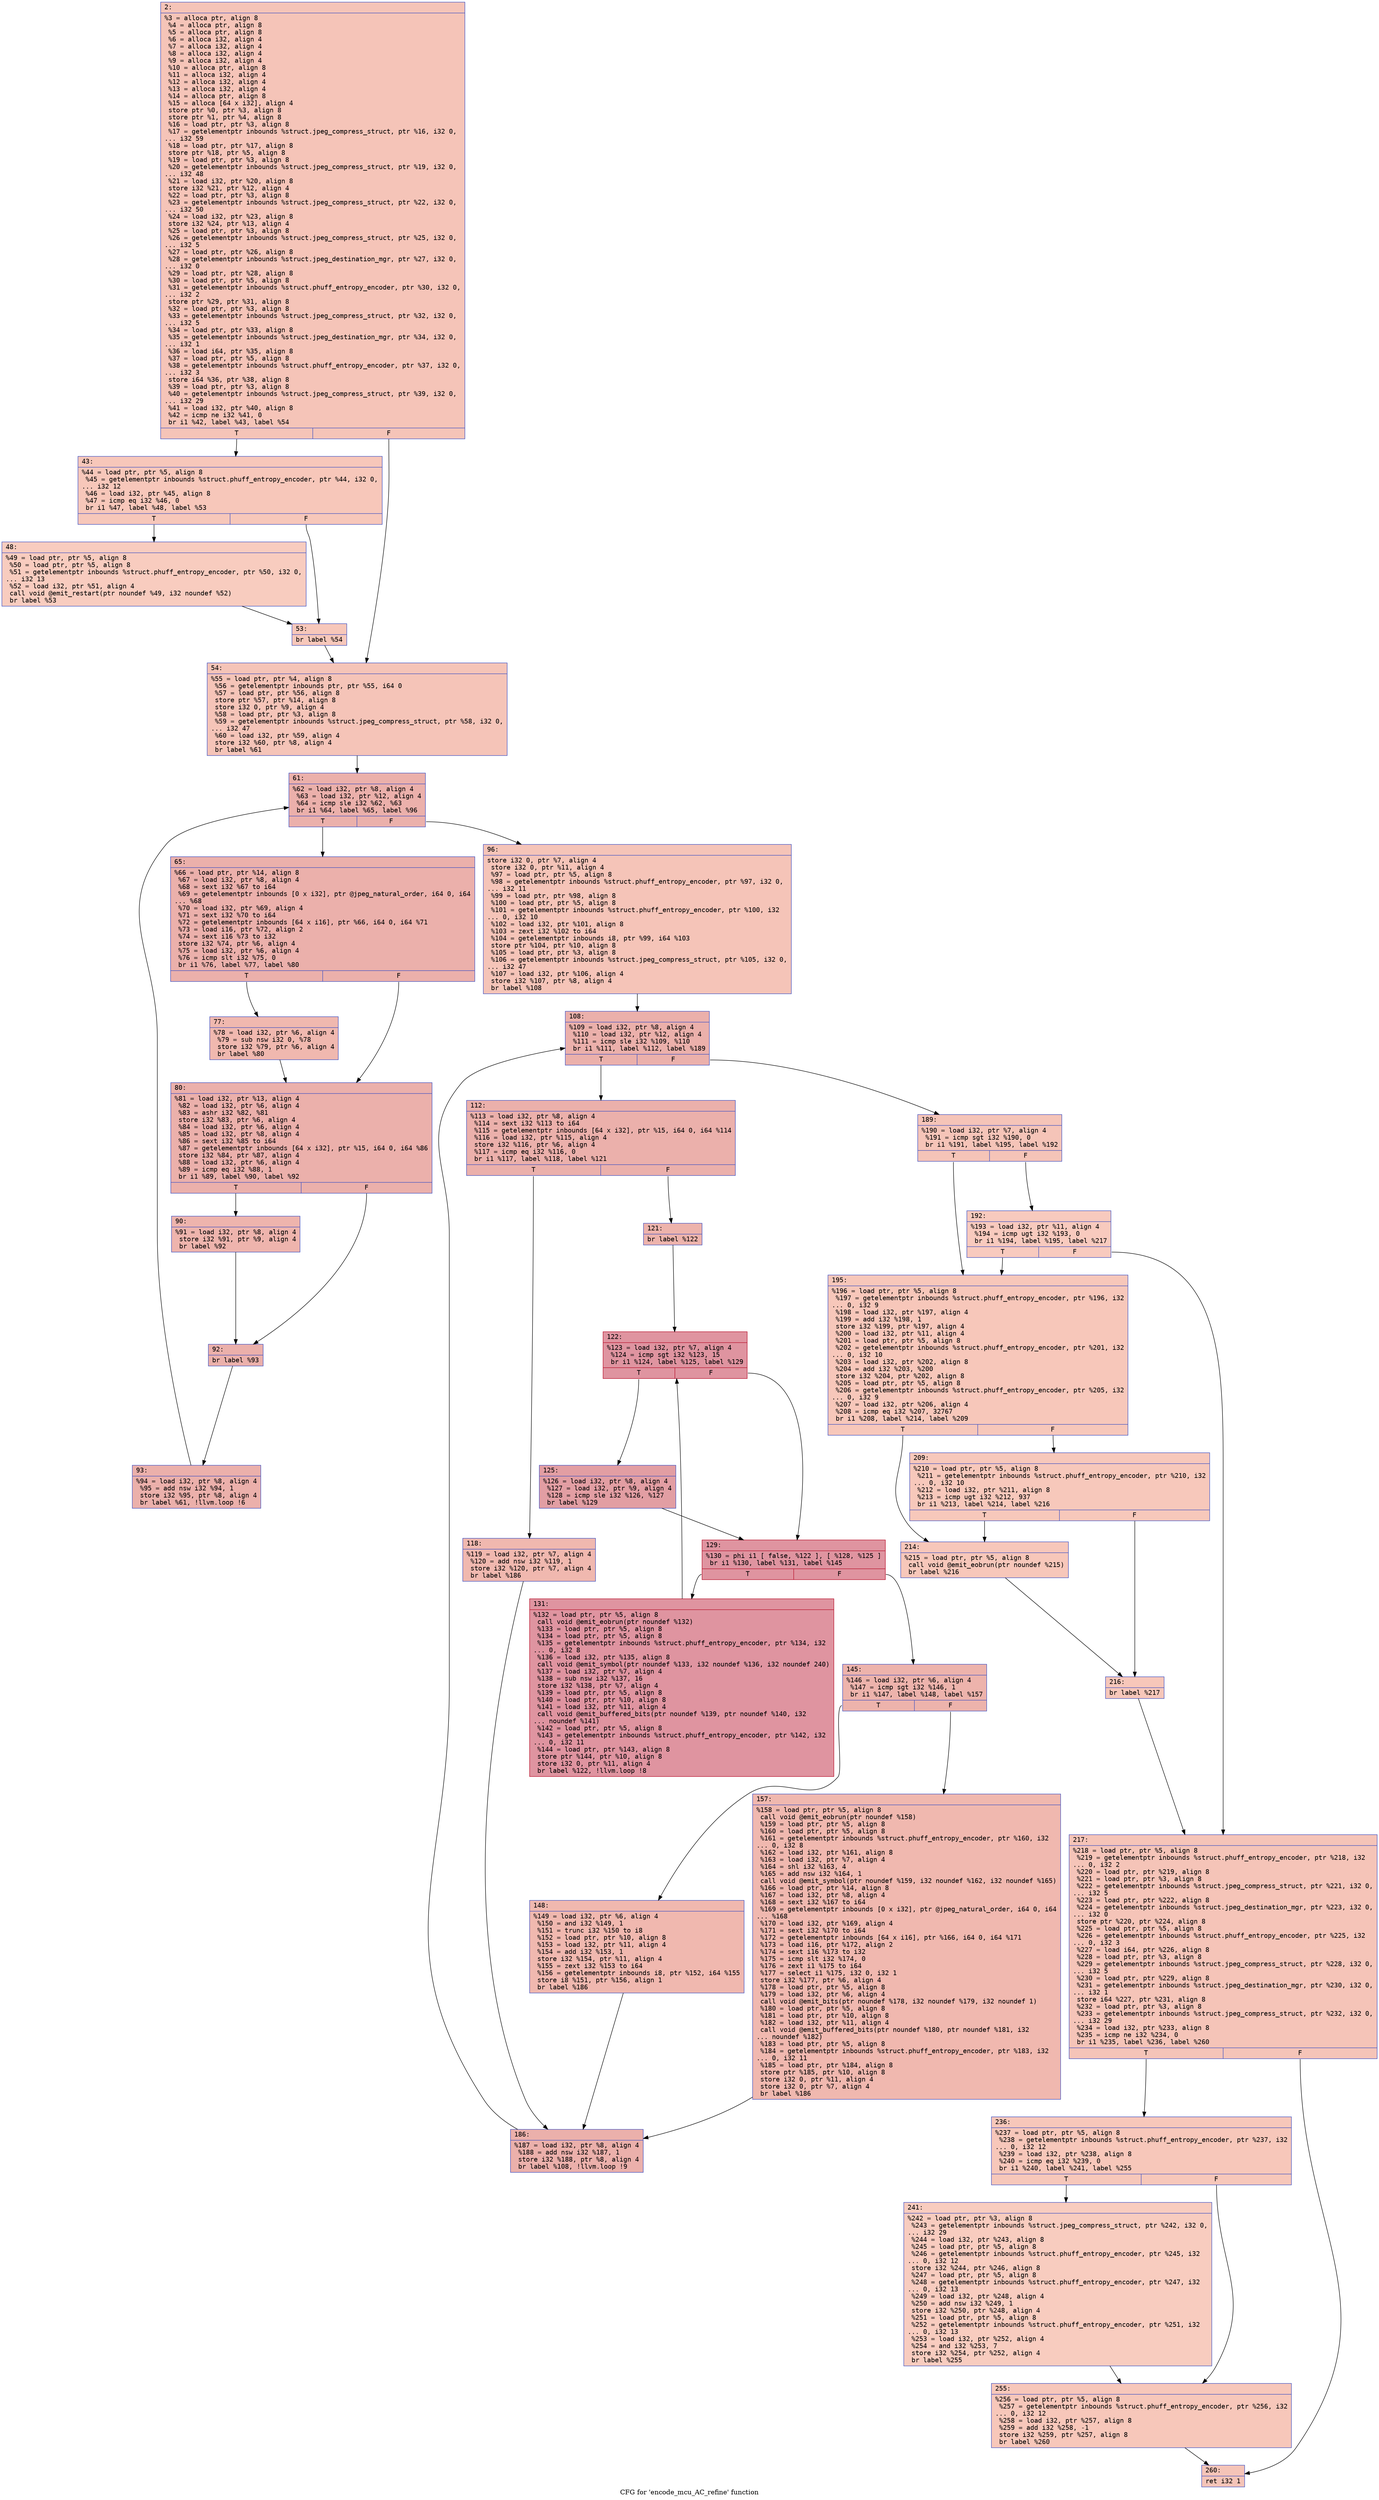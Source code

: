digraph "CFG for 'encode_mcu_AC_refine' function" {
	label="CFG for 'encode_mcu_AC_refine' function";

	Node0x600002c18460 [shape=record,color="#3d50c3ff", style=filled, fillcolor="#e97a5f70" fontname="Courier",label="{2:\l|  %3 = alloca ptr, align 8\l  %4 = alloca ptr, align 8\l  %5 = alloca ptr, align 8\l  %6 = alloca i32, align 4\l  %7 = alloca i32, align 4\l  %8 = alloca i32, align 4\l  %9 = alloca i32, align 4\l  %10 = alloca ptr, align 8\l  %11 = alloca i32, align 4\l  %12 = alloca i32, align 4\l  %13 = alloca i32, align 4\l  %14 = alloca ptr, align 8\l  %15 = alloca [64 x i32], align 4\l  store ptr %0, ptr %3, align 8\l  store ptr %1, ptr %4, align 8\l  %16 = load ptr, ptr %3, align 8\l  %17 = getelementptr inbounds %struct.jpeg_compress_struct, ptr %16, i32 0,\l... i32 59\l  %18 = load ptr, ptr %17, align 8\l  store ptr %18, ptr %5, align 8\l  %19 = load ptr, ptr %3, align 8\l  %20 = getelementptr inbounds %struct.jpeg_compress_struct, ptr %19, i32 0,\l... i32 48\l  %21 = load i32, ptr %20, align 8\l  store i32 %21, ptr %12, align 4\l  %22 = load ptr, ptr %3, align 8\l  %23 = getelementptr inbounds %struct.jpeg_compress_struct, ptr %22, i32 0,\l... i32 50\l  %24 = load i32, ptr %23, align 8\l  store i32 %24, ptr %13, align 4\l  %25 = load ptr, ptr %3, align 8\l  %26 = getelementptr inbounds %struct.jpeg_compress_struct, ptr %25, i32 0,\l... i32 5\l  %27 = load ptr, ptr %26, align 8\l  %28 = getelementptr inbounds %struct.jpeg_destination_mgr, ptr %27, i32 0,\l... i32 0\l  %29 = load ptr, ptr %28, align 8\l  %30 = load ptr, ptr %5, align 8\l  %31 = getelementptr inbounds %struct.phuff_entropy_encoder, ptr %30, i32 0,\l... i32 2\l  store ptr %29, ptr %31, align 8\l  %32 = load ptr, ptr %3, align 8\l  %33 = getelementptr inbounds %struct.jpeg_compress_struct, ptr %32, i32 0,\l... i32 5\l  %34 = load ptr, ptr %33, align 8\l  %35 = getelementptr inbounds %struct.jpeg_destination_mgr, ptr %34, i32 0,\l... i32 1\l  %36 = load i64, ptr %35, align 8\l  %37 = load ptr, ptr %5, align 8\l  %38 = getelementptr inbounds %struct.phuff_entropy_encoder, ptr %37, i32 0,\l... i32 3\l  store i64 %36, ptr %38, align 8\l  %39 = load ptr, ptr %3, align 8\l  %40 = getelementptr inbounds %struct.jpeg_compress_struct, ptr %39, i32 0,\l... i32 29\l  %41 = load i32, ptr %40, align 8\l  %42 = icmp ne i32 %41, 0\l  br i1 %42, label %43, label %54\l|{<s0>T|<s1>F}}"];
	Node0x600002c18460:s0 -> Node0x600002c184b0[tooltip="2 -> 43\nProbability 62.50%" ];
	Node0x600002c18460:s1 -> Node0x600002c185a0[tooltip="2 -> 54\nProbability 37.50%" ];
	Node0x600002c184b0 [shape=record,color="#3d50c3ff", style=filled, fillcolor="#ec7f6370" fontname="Courier",label="{43:\l|  %44 = load ptr, ptr %5, align 8\l  %45 = getelementptr inbounds %struct.phuff_entropy_encoder, ptr %44, i32 0,\l... i32 12\l  %46 = load i32, ptr %45, align 8\l  %47 = icmp eq i32 %46, 0\l  br i1 %47, label %48, label %53\l|{<s0>T|<s1>F}}"];
	Node0x600002c184b0:s0 -> Node0x600002c18500[tooltip="43 -> 48\nProbability 37.50%" ];
	Node0x600002c184b0:s1 -> Node0x600002c18550[tooltip="43 -> 53\nProbability 62.50%" ];
	Node0x600002c18500 [shape=record,color="#3d50c3ff", style=filled, fillcolor="#f08b6e70" fontname="Courier",label="{48:\l|  %49 = load ptr, ptr %5, align 8\l  %50 = load ptr, ptr %5, align 8\l  %51 = getelementptr inbounds %struct.phuff_entropy_encoder, ptr %50, i32 0,\l... i32 13\l  %52 = load i32, ptr %51, align 4\l  call void @emit_restart(ptr noundef %49, i32 noundef %52)\l  br label %53\l}"];
	Node0x600002c18500 -> Node0x600002c18550[tooltip="48 -> 53\nProbability 100.00%" ];
	Node0x600002c18550 [shape=record,color="#3d50c3ff", style=filled, fillcolor="#ec7f6370" fontname="Courier",label="{53:\l|  br label %54\l}"];
	Node0x600002c18550 -> Node0x600002c185a0[tooltip="53 -> 54\nProbability 100.00%" ];
	Node0x600002c185a0 [shape=record,color="#3d50c3ff", style=filled, fillcolor="#e97a5f70" fontname="Courier",label="{54:\l|  %55 = load ptr, ptr %4, align 8\l  %56 = getelementptr inbounds ptr, ptr %55, i64 0\l  %57 = load ptr, ptr %56, align 8\l  store ptr %57, ptr %14, align 8\l  store i32 0, ptr %9, align 4\l  %58 = load ptr, ptr %3, align 8\l  %59 = getelementptr inbounds %struct.jpeg_compress_struct, ptr %58, i32 0,\l... i32 47\l  %60 = load i32, ptr %59, align 4\l  store i32 %60, ptr %8, align 4\l  br label %61\l}"];
	Node0x600002c185a0 -> Node0x600002c185f0[tooltip="54 -> 61\nProbability 100.00%" ];
	Node0x600002c185f0 [shape=record,color="#3d50c3ff", style=filled, fillcolor="#d24b4070" fontname="Courier",label="{61:\l|  %62 = load i32, ptr %8, align 4\l  %63 = load i32, ptr %12, align 4\l  %64 = icmp sle i32 %62, %63\l  br i1 %64, label %65, label %96\l|{<s0>T|<s1>F}}"];
	Node0x600002c185f0:s0 -> Node0x600002c18640[tooltip="61 -> 65\nProbability 96.88%" ];
	Node0x600002c185f0:s1 -> Node0x600002c18820[tooltip="61 -> 96\nProbability 3.12%" ];
	Node0x600002c18640 [shape=record,color="#3d50c3ff", style=filled, fillcolor="#d24b4070" fontname="Courier",label="{65:\l|  %66 = load ptr, ptr %14, align 8\l  %67 = load i32, ptr %8, align 4\l  %68 = sext i32 %67 to i64\l  %69 = getelementptr inbounds [0 x i32], ptr @jpeg_natural_order, i64 0, i64\l... %68\l  %70 = load i32, ptr %69, align 4\l  %71 = sext i32 %70 to i64\l  %72 = getelementptr inbounds [64 x i16], ptr %66, i64 0, i64 %71\l  %73 = load i16, ptr %72, align 2\l  %74 = sext i16 %73 to i32\l  store i32 %74, ptr %6, align 4\l  %75 = load i32, ptr %6, align 4\l  %76 = icmp slt i32 %75, 0\l  br i1 %76, label %77, label %80\l|{<s0>T|<s1>F}}"];
	Node0x600002c18640:s0 -> Node0x600002c18690[tooltip="65 -> 77\nProbability 37.50%" ];
	Node0x600002c18640:s1 -> Node0x600002c186e0[tooltip="65 -> 80\nProbability 62.50%" ];
	Node0x600002c18690 [shape=record,color="#3d50c3ff", style=filled, fillcolor="#dc5d4a70" fontname="Courier",label="{77:\l|  %78 = load i32, ptr %6, align 4\l  %79 = sub nsw i32 0, %78\l  store i32 %79, ptr %6, align 4\l  br label %80\l}"];
	Node0x600002c18690 -> Node0x600002c186e0[tooltip="77 -> 80\nProbability 100.00%" ];
	Node0x600002c186e0 [shape=record,color="#3d50c3ff", style=filled, fillcolor="#d24b4070" fontname="Courier",label="{80:\l|  %81 = load i32, ptr %13, align 4\l  %82 = load i32, ptr %6, align 4\l  %83 = ashr i32 %82, %81\l  store i32 %83, ptr %6, align 4\l  %84 = load i32, ptr %6, align 4\l  %85 = load i32, ptr %8, align 4\l  %86 = sext i32 %85 to i64\l  %87 = getelementptr inbounds [64 x i32], ptr %15, i64 0, i64 %86\l  store i32 %84, ptr %87, align 4\l  %88 = load i32, ptr %6, align 4\l  %89 = icmp eq i32 %88, 1\l  br i1 %89, label %90, label %92\l|{<s0>T|<s1>F}}"];
	Node0x600002c186e0:s0 -> Node0x600002c18730[tooltip="80 -> 90\nProbability 50.00%" ];
	Node0x600002c186e0:s1 -> Node0x600002c18780[tooltip="80 -> 92\nProbability 50.00%" ];
	Node0x600002c18730 [shape=record,color="#3d50c3ff", style=filled, fillcolor="#d8564670" fontname="Courier",label="{90:\l|  %91 = load i32, ptr %8, align 4\l  store i32 %91, ptr %9, align 4\l  br label %92\l}"];
	Node0x600002c18730 -> Node0x600002c18780[tooltip="90 -> 92\nProbability 100.00%" ];
	Node0x600002c18780 [shape=record,color="#3d50c3ff", style=filled, fillcolor="#d24b4070" fontname="Courier",label="{92:\l|  br label %93\l}"];
	Node0x600002c18780 -> Node0x600002c187d0[tooltip="92 -> 93\nProbability 100.00%" ];
	Node0x600002c187d0 [shape=record,color="#3d50c3ff", style=filled, fillcolor="#d24b4070" fontname="Courier",label="{93:\l|  %94 = load i32, ptr %8, align 4\l  %95 = add nsw i32 %94, 1\l  store i32 %95, ptr %8, align 4\l  br label %61, !llvm.loop !6\l}"];
	Node0x600002c187d0 -> Node0x600002c185f0[tooltip="93 -> 61\nProbability 100.00%" ];
	Node0x600002c18820 [shape=record,color="#3d50c3ff", style=filled, fillcolor="#e97a5f70" fontname="Courier",label="{96:\l|  store i32 0, ptr %7, align 4\l  store i32 0, ptr %11, align 4\l  %97 = load ptr, ptr %5, align 8\l  %98 = getelementptr inbounds %struct.phuff_entropy_encoder, ptr %97, i32 0,\l... i32 11\l  %99 = load ptr, ptr %98, align 8\l  %100 = load ptr, ptr %5, align 8\l  %101 = getelementptr inbounds %struct.phuff_entropy_encoder, ptr %100, i32\l... 0, i32 10\l  %102 = load i32, ptr %101, align 8\l  %103 = zext i32 %102 to i64\l  %104 = getelementptr inbounds i8, ptr %99, i64 %103\l  store ptr %104, ptr %10, align 8\l  %105 = load ptr, ptr %3, align 8\l  %106 = getelementptr inbounds %struct.jpeg_compress_struct, ptr %105, i32 0,\l... i32 47\l  %107 = load i32, ptr %106, align 4\l  store i32 %107, ptr %8, align 4\l  br label %108\l}"];
	Node0x600002c18820 -> Node0x600002c18870[tooltip="96 -> 108\nProbability 100.00%" ];
	Node0x600002c18870 [shape=record,color="#3d50c3ff", style=filled, fillcolor="#d24b4070" fontname="Courier",label="{108:\l|  %109 = load i32, ptr %8, align 4\l  %110 = load i32, ptr %12, align 4\l  %111 = icmp sle i32 %109, %110\l  br i1 %111, label %112, label %189\l|{<s0>T|<s1>F}}"];
	Node0x600002c18870:s0 -> Node0x600002c188c0[tooltip="108 -> 112\nProbability 96.88%" ];
	Node0x600002c18870:s1 -> Node0x600002c18c30[tooltip="108 -> 189\nProbability 3.12%" ];
	Node0x600002c188c0 [shape=record,color="#3d50c3ff", style=filled, fillcolor="#d24b4070" fontname="Courier",label="{112:\l|  %113 = load i32, ptr %8, align 4\l  %114 = sext i32 %113 to i64\l  %115 = getelementptr inbounds [64 x i32], ptr %15, i64 0, i64 %114\l  %116 = load i32, ptr %115, align 4\l  store i32 %116, ptr %6, align 4\l  %117 = icmp eq i32 %116, 0\l  br i1 %117, label %118, label %121\l|{<s0>T|<s1>F}}"];
	Node0x600002c188c0:s0 -> Node0x600002c18910[tooltip="112 -> 118\nProbability 37.50%" ];
	Node0x600002c188c0:s1 -> Node0x600002c18960[tooltip="112 -> 121\nProbability 62.50%" ];
	Node0x600002c18910 [shape=record,color="#3d50c3ff", style=filled, fillcolor="#dc5d4a70" fontname="Courier",label="{118:\l|  %119 = load i32, ptr %7, align 4\l  %120 = add nsw i32 %119, 1\l  store i32 %120, ptr %7, align 4\l  br label %186\l}"];
	Node0x600002c18910 -> Node0x600002c18be0[tooltip="118 -> 186\nProbability 100.00%" ];
	Node0x600002c18960 [shape=record,color="#3d50c3ff", style=filled, fillcolor="#d6524470" fontname="Courier",label="{121:\l|  br label %122\l}"];
	Node0x600002c18960 -> Node0x600002c189b0[tooltip="121 -> 122\nProbability 100.00%" ];
	Node0x600002c189b0 [shape=record,color="#b70d28ff", style=filled, fillcolor="#b70d2870" fontname="Courier",label="{122:\l|  %123 = load i32, ptr %7, align 4\l  %124 = icmp sgt i32 %123, 15\l  br i1 %124, label %125, label %129\l|{<s0>T|<s1>F}}"];
	Node0x600002c189b0:s0 -> Node0x600002c18a00[tooltip="122 -> 125\nProbability 50.00%" ];
	Node0x600002c189b0:s1 -> Node0x600002c18a50[tooltip="122 -> 129\nProbability 50.00%" ];
	Node0x600002c18a00 [shape=record,color="#3d50c3ff", style=filled, fillcolor="#be242e70" fontname="Courier",label="{125:\l|  %126 = load i32, ptr %8, align 4\l  %127 = load i32, ptr %9, align 4\l  %128 = icmp sle i32 %126, %127\l  br label %129\l}"];
	Node0x600002c18a00 -> Node0x600002c18a50[tooltip="125 -> 129\nProbability 100.00%" ];
	Node0x600002c18a50 [shape=record,color="#b70d28ff", style=filled, fillcolor="#b70d2870" fontname="Courier",label="{129:\l|  %130 = phi i1 [ false, %122 ], [ %128, %125 ]\l  br i1 %130, label %131, label %145\l|{<s0>T|<s1>F}}"];
	Node0x600002c18a50:s0 -> Node0x600002c18aa0[tooltip="129 -> 131\nProbability 96.88%" ];
	Node0x600002c18a50:s1 -> Node0x600002c18af0[tooltip="129 -> 145\nProbability 3.12%" ];
	Node0x600002c18aa0 [shape=record,color="#b70d28ff", style=filled, fillcolor="#b70d2870" fontname="Courier",label="{131:\l|  %132 = load ptr, ptr %5, align 8\l  call void @emit_eobrun(ptr noundef %132)\l  %133 = load ptr, ptr %5, align 8\l  %134 = load ptr, ptr %5, align 8\l  %135 = getelementptr inbounds %struct.phuff_entropy_encoder, ptr %134, i32\l... 0, i32 8\l  %136 = load i32, ptr %135, align 8\l  call void @emit_symbol(ptr noundef %133, i32 noundef %136, i32 noundef 240)\l  %137 = load i32, ptr %7, align 4\l  %138 = sub nsw i32 %137, 16\l  store i32 %138, ptr %7, align 4\l  %139 = load ptr, ptr %5, align 8\l  %140 = load ptr, ptr %10, align 8\l  %141 = load i32, ptr %11, align 4\l  call void @emit_buffered_bits(ptr noundef %139, ptr noundef %140, i32\l... noundef %141)\l  %142 = load ptr, ptr %5, align 8\l  %143 = getelementptr inbounds %struct.phuff_entropy_encoder, ptr %142, i32\l... 0, i32 11\l  %144 = load ptr, ptr %143, align 8\l  store ptr %144, ptr %10, align 8\l  store i32 0, ptr %11, align 4\l  br label %122, !llvm.loop !8\l}"];
	Node0x600002c18aa0 -> Node0x600002c189b0[tooltip="131 -> 122\nProbability 100.00%" ];
	Node0x600002c18af0 [shape=record,color="#3d50c3ff", style=filled, fillcolor="#d6524470" fontname="Courier",label="{145:\l|  %146 = load i32, ptr %6, align 4\l  %147 = icmp sgt i32 %146, 1\l  br i1 %147, label %148, label %157\l|{<s0>T|<s1>F}}"];
	Node0x600002c18af0:s0 -> Node0x600002c18b40[tooltip="145 -> 148\nProbability 50.00%" ];
	Node0x600002c18af0:s1 -> Node0x600002c18b90[tooltip="145 -> 157\nProbability 50.00%" ];
	Node0x600002c18b40 [shape=record,color="#3d50c3ff", style=filled, fillcolor="#dc5d4a70" fontname="Courier",label="{148:\l|  %149 = load i32, ptr %6, align 4\l  %150 = and i32 %149, 1\l  %151 = trunc i32 %150 to i8\l  %152 = load ptr, ptr %10, align 8\l  %153 = load i32, ptr %11, align 4\l  %154 = add i32 %153, 1\l  store i32 %154, ptr %11, align 4\l  %155 = zext i32 %153 to i64\l  %156 = getelementptr inbounds i8, ptr %152, i64 %155\l  store i8 %151, ptr %156, align 1\l  br label %186\l}"];
	Node0x600002c18b40 -> Node0x600002c18be0[tooltip="148 -> 186\nProbability 100.00%" ];
	Node0x600002c18b90 [shape=record,color="#3d50c3ff", style=filled, fillcolor="#dc5d4a70" fontname="Courier",label="{157:\l|  %158 = load ptr, ptr %5, align 8\l  call void @emit_eobrun(ptr noundef %158)\l  %159 = load ptr, ptr %5, align 8\l  %160 = load ptr, ptr %5, align 8\l  %161 = getelementptr inbounds %struct.phuff_entropy_encoder, ptr %160, i32\l... 0, i32 8\l  %162 = load i32, ptr %161, align 8\l  %163 = load i32, ptr %7, align 4\l  %164 = shl i32 %163, 4\l  %165 = add nsw i32 %164, 1\l  call void @emit_symbol(ptr noundef %159, i32 noundef %162, i32 noundef %165)\l  %166 = load ptr, ptr %14, align 8\l  %167 = load i32, ptr %8, align 4\l  %168 = sext i32 %167 to i64\l  %169 = getelementptr inbounds [0 x i32], ptr @jpeg_natural_order, i64 0, i64\l... %168\l  %170 = load i32, ptr %169, align 4\l  %171 = sext i32 %170 to i64\l  %172 = getelementptr inbounds [64 x i16], ptr %166, i64 0, i64 %171\l  %173 = load i16, ptr %172, align 2\l  %174 = sext i16 %173 to i32\l  %175 = icmp slt i32 %174, 0\l  %176 = zext i1 %175 to i64\l  %177 = select i1 %175, i32 0, i32 1\l  store i32 %177, ptr %6, align 4\l  %178 = load ptr, ptr %5, align 8\l  %179 = load i32, ptr %6, align 4\l  call void @emit_bits(ptr noundef %178, i32 noundef %179, i32 noundef 1)\l  %180 = load ptr, ptr %5, align 8\l  %181 = load ptr, ptr %10, align 8\l  %182 = load i32, ptr %11, align 4\l  call void @emit_buffered_bits(ptr noundef %180, ptr noundef %181, i32\l... noundef %182)\l  %183 = load ptr, ptr %5, align 8\l  %184 = getelementptr inbounds %struct.phuff_entropy_encoder, ptr %183, i32\l... 0, i32 11\l  %185 = load ptr, ptr %184, align 8\l  store ptr %185, ptr %10, align 8\l  store i32 0, ptr %11, align 4\l  store i32 0, ptr %7, align 4\l  br label %186\l}"];
	Node0x600002c18b90 -> Node0x600002c18be0[tooltip="157 -> 186\nProbability 100.00%" ];
	Node0x600002c18be0 [shape=record,color="#3d50c3ff", style=filled, fillcolor="#d24b4070" fontname="Courier",label="{186:\l|  %187 = load i32, ptr %8, align 4\l  %188 = add nsw i32 %187, 1\l  store i32 %188, ptr %8, align 4\l  br label %108, !llvm.loop !9\l}"];
	Node0x600002c18be0 -> Node0x600002c18870[tooltip="186 -> 108\nProbability 100.00%" ];
	Node0x600002c18c30 [shape=record,color="#3d50c3ff", style=filled, fillcolor="#e97a5f70" fontname="Courier",label="{189:\l|  %190 = load i32, ptr %7, align 4\l  %191 = icmp sgt i32 %190, 0\l  br i1 %191, label %195, label %192\l|{<s0>T|<s1>F}}"];
	Node0x600002c18c30:s0 -> Node0x600002c18cd0[tooltip="189 -> 195\nProbability 62.50%" ];
	Node0x600002c18c30:s1 -> Node0x600002c18c80[tooltip="189 -> 192\nProbability 37.50%" ];
	Node0x600002c18c80 [shape=record,color="#3d50c3ff", style=filled, fillcolor="#ef886b70" fontname="Courier",label="{192:\l|  %193 = load i32, ptr %11, align 4\l  %194 = icmp ugt i32 %193, 0\l  br i1 %194, label %195, label %217\l|{<s0>T|<s1>F}}"];
	Node0x600002c18c80:s0 -> Node0x600002c18cd0[tooltip="192 -> 195\nProbability 50.00%" ];
	Node0x600002c18c80:s1 -> Node0x600002c18e10[tooltip="192 -> 217\nProbability 50.00%" ];
	Node0x600002c18cd0 [shape=record,color="#3d50c3ff", style=filled, fillcolor="#ec7f6370" fontname="Courier",label="{195:\l|  %196 = load ptr, ptr %5, align 8\l  %197 = getelementptr inbounds %struct.phuff_entropy_encoder, ptr %196, i32\l... 0, i32 9\l  %198 = load i32, ptr %197, align 4\l  %199 = add i32 %198, 1\l  store i32 %199, ptr %197, align 4\l  %200 = load i32, ptr %11, align 4\l  %201 = load ptr, ptr %5, align 8\l  %202 = getelementptr inbounds %struct.phuff_entropy_encoder, ptr %201, i32\l... 0, i32 10\l  %203 = load i32, ptr %202, align 8\l  %204 = add i32 %203, %200\l  store i32 %204, ptr %202, align 8\l  %205 = load ptr, ptr %5, align 8\l  %206 = getelementptr inbounds %struct.phuff_entropy_encoder, ptr %205, i32\l... 0, i32 9\l  %207 = load i32, ptr %206, align 4\l  %208 = icmp eq i32 %207, 32767\l  br i1 %208, label %214, label %209\l|{<s0>T|<s1>F}}"];
	Node0x600002c18cd0:s0 -> Node0x600002c18d70[tooltip="195 -> 214\nProbability 50.00%" ];
	Node0x600002c18cd0:s1 -> Node0x600002c18d20[tooltip="195 -> 209\nProbability 50.00%" ];
	Node0x600002c18d20 [shape=record,color="#3d50c3ff", style=filled, fillcolor="#ed836670" fontname="Courier",label="{209:\l|  %210 = load ptr, ptr %5, align 8\l  %211 = getelementptr inbounds %struct.phuff_entropy_encoder, ptr %210, i32\l... 0, i32 10\l  %212 = load i32, ptr %211, align 8\l  %213 = icmp ugt i32 %212, 937\l  br i1 %213, label %214, label %216\l|{<s0>T|<s1>F}}"];
	Node0x600002c18d20:s0 -> Node0x600002c18d70[tooltip="209 -> 214\nProbability 50.00%" ];
	Node0x600002c18d20:s1 -> Node0x600002c18dc0[tooltip="209 -> 216\nProbability 50.00%" ];
	Node0x600002c18d70 [shape=record,color="#3d50c3ff", style=filled, fillcolor="#ec7f6370" fontname="Courier",label="{214:\l|  %215 = load ptr, ptr %5, align 8\l  call void @emit_eobrun(ptr noundef %215)\l  br label %216\l}"];
	Node0x600002c18d70 -> Node0x600002c18dc0[tooltip="214 -> 216\nProbability 100.00%" ];
	Node0x600002c18dc0 [shape=record,color="#3d50c3ff", style=filled, fillcolor="#ec7f6370" fontname="Courier",label="{216:\l|  br label %217\l}"];
	Node0x600002c18dc0 -> Node0x600002c18e10[tooltip="216 -> 217\nProbability 100.00%" ];
	Node0x600002c18e10 [shape=record,color="#3d50c3ff", style=filled, fillcolor="#e97a5f70" fontname="Courier",label="{217:\l|  %218 = load ptr, ptr %5, align 8\l  %219 = getelementptr inbounds %struct.phuff_entropy_encoder, ptr %218, i32\l... 0, i32 2\l  %220 = load ptr, ptr %219, align 8\l  %221 = load ptr, ptr %3, align 8\l  %222 = getelementptr inbounds %struct.jpeg_compress_struct, ptr %221, i32 0,\l... i32 5\l  %223 = load ptr, ptr %222, align 8\l  %224 = getelementptr inbounds %struct.jpeg_destination_mgr, ptr %223, i32 0,\l... i32 0\l  store ptr %220, ptr %224, align 8\l  %225 = load ptr, ptr %5, align 8\l  %226 = getelementptr inbounds %struct.phuff_entropy_encoder, ptr %225, i32\l... 0, i32 3\l  %227 = load i64, ptr %226, align 8\l  %228 = load ptr, ptr %3, align 8\l  %229 = getelementptr inbounds %struct.jpeg_compress_struct, ptr %228, i32 0,\l... i32 5\l  %230 = load ptr, ptr %229, align 8\l  %231 = getelementptr inbounds %struct.jpeg_destination_mgr, ptr %230, i32 0,\l... i32 1\l  store i64 %227, ptr %231, align 8\l  %232 = load ptr, ptr %3, align 8\l  %233 = getelementptr inbounds %struct.jpeg_compress_struct, ptr %232, i32 0,\l... i32 29\l  %234 = load i32, ptr %233, align 8\l  %235 = icmp ne i32 %234, 0\l  br i1 %235, label %236, label %260\l|{<s0>T|<s1>F}}"];
	Node0x600002c18e10:s0 -> Node0x600002c18e60[tooltip="217 -> 236\nProbability 62.50%" ];
	Node0x600002c18e10:s1 -> Node0x600002c18f50[tooltip="217 -> 260\nProbability 37.50%" ];
	Node0x600002c18e60 [shape=record,color="#3d50c3ff", style=filled, fillcolor="#ec7f6370" fontname="Courier",label="{236:\l|  %237 = load ptr, ptr %5, align 8\l  %238 = getelementptr inbounds %struct.phuff_entropy_encoder, ptr %237, i32\l... 0, i32 12\l  %239 = load i32, ptr %238, align 8\l  %240 = icmp eq i32 %239, 0\l  br i1 %240, label %241, label %255\l|{<s0>T|<s1>F}}"];
	Node0x600002c18e60:s0 -> Node0x600002c18eb0[tooltip="236 -> 241\nProbability 37.50%" ];
	Node0x600002c18e60:s1 -> Node0x600002c18f00[tooltip="236 -> 255\nProbability 62.50%" ];
	Node0x600002c18eb0 [shape=record,color="#3d50c3ff", style=filled, fillcolor="#f08b6e70" fontname="Courier",label="{241:\l|  %242 = load ptr, ptr %3, align 8\l  %243 = getelementptr inbounds %struct.jpeg_compress_struct, ptr %242, i32 0,\l... i32 29\l  %244 = load i32, ptr %243, align 8\l  %245 = load ptr, ptr %5, align 8\l  %246 = getelementptr inbounds %struct.phuff_entropy_encoder, ptr %245, i32\l... 0, i32 12\l  store i32 %244, ptr %246, align 8\l  %247 = load ptr, ptr %5, align 8\l  %248 = getelementptr inbounds %struct.phuff_entropy_encoder, ptr %247, i32\l... 0, i32 13\l  %249 = load i32, ptr %248, align 4\l  %250 = add nsw i32 %249, 1\l  store i32 %250, ptr %248, align 4\l  %251 = load ptr, ptr %5, align 8\l  %252 = getelementptr inbounds %struct.phuff_entropy_encoder, ptr %251, i32\l... 0, i32 13\l  %253 = load i32, ptr %252, align 4\l  %254 = and i32 %253, 7\l  store i32 %254, ptr %252, align 4\l  br label %255\l}"];
	Node0x600002c18eb0 -> Node0x600002c18f00[tooltip="241 -> 255\nProbability 100.00%" ];
	Node0x600002c18f00 [shape=record,color="#3d50c3ff", style=filled, fillcolor="#ec7f6370" fontname="Courier",label="{255:\l|  %256 = load ptr, ptr %5, align 8\l  %257 = getelementptr inbounds %struct.phuff_entropy_encoder, ptr %256, i32\l... 0, i32 12\l  %258 = load i32, ptr %257, align 8\l  %259 = add i32 %258, -1\l  store i32 %259, ptr %257, align 8\l  br label %260\l}"];
	Node0x600002c18f00 -> Node0x600002c18f50[tooltip="255 -> 260\nProbability 100.00%" ];
	Node0x600002c18f50 [shape=record,color="#3d50c3ff", style=filled, fillcolor="#e97a5f70" fontname="Courier",label="{260:\l|  ret i32 1\l}"];
}
